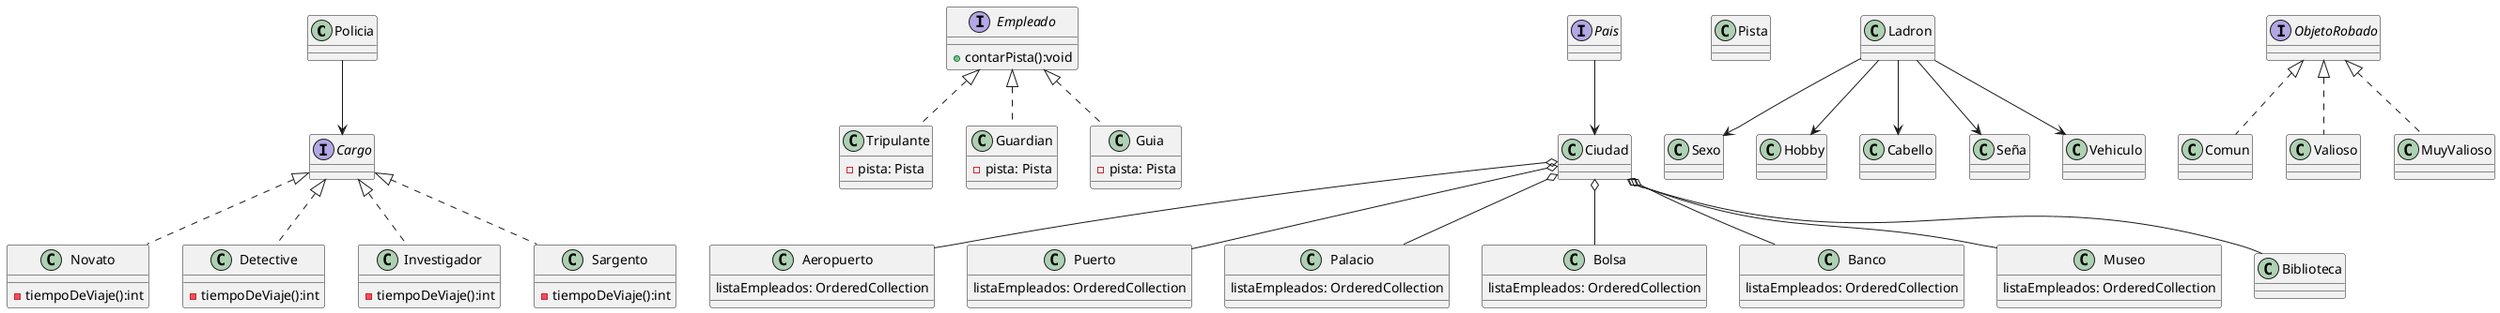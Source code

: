 @startuml algoThief
class Policia{}

interface Cargo{}
class Novato{
    -tiempoDeViaje():int
}
class Detective{
    -tiempoDeViaje():int
}
class Investigador{
    -tiempoDeViaje():int
}
class Sargento{
    -tiempoDeViaje():int
}


interface Empleado{
    +contarPista():void
}
class Tripulante{
    -pista: Pista
}
class Guardian{
    -pista: Pista
}
class Guia{
    -pista: Pista
}
interface Pais{
}
class Ciudad{
}

class Pista{
}

class Aeropuerto
{
    listaEmpleados: OrderedCollection
}
class Puerto
{
    listaEmpleados: OrderedCollection
}
class Palacio
{
    listaEmpleados: OrderedCollection
}
class Bolsa
{
    listaEmpleados: OrderedCollection
}
class Banco
{
    listaEmpleados: OrderedCollection
}
class Museo
{
    listaEmpleados: OrderedCollection
}

Policia --> Cargo
Pais --> Ciudad
class Novato implements Cargo
class Detective implements Cargo
class Investigador implements Cargo
class Sargento  implements Cargo

class Tripulante implements Empleado
class Guardian implements Empleado
class Guia implements Empleado

Ciudad o-- Aeropuerto
Ciudad o-- Puerto
Ciudad o-- Biblioteca
Ciudad o-- Palacio
Ciudad o-- Bolsa
Ciudad o-- Banco
Ciudad o-- Museo


class Ladron{

}
class Sexo{
}


Ladron --> Sexo
Ladron --> Hobby
Ladron --> Cabello
Ladron --> Seña
Ladron --> Vehiculo

interface ObjetoRobado
{
}
class Comun
{
}
class Valioso
{
}
class MuyValioso
{
}
class Comun implements ObjetoRobado
class Valioso implements ObjetoRobado
class MuyValioso implements ObjetoRobado
@enduml